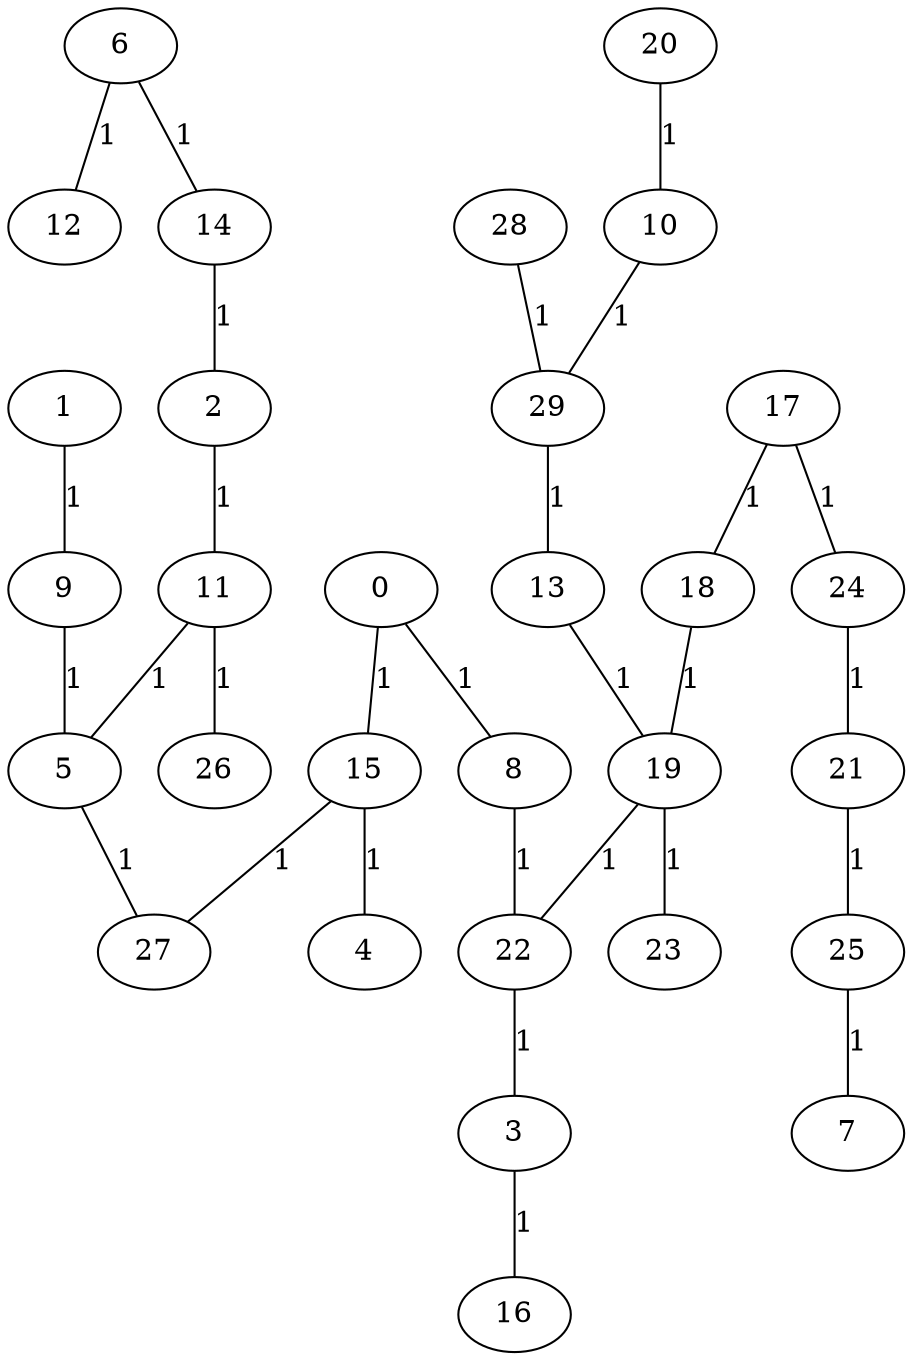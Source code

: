 graph{
   10;
   11;
   23;
   9;
   6;
   5;
   20;
   2;
   1;
   13;
   12;
   21;
   8;
   0;
   4;
   29;
   22;
   3;
   15;
   27;
   18;
   28;
   26;
   7;
   17;
   19;
   16;
   25;
   14;
   24;
   25 -- 7 [label="1"];
   14 -- 2 [label="1"];
   5 -- 27 [label="1"];
   15 -- 27 [label="1"];
   10 -- 29 [label="1"];
   0 -- 8 [label="1"];
   15 -- 4 [label="1"];
   24 -- 21 [label="1"];
   19 -- 23 [label="1"];
   21 -- 25 [label="1"];
   2 -- 11 [label="1"];
   22 -- 3 [label="1"];
   6 -- 14 [label="1"];
   20 -- 10 [label="1"];
   17 -- 18 [label="1"];
   6 -- 12 [label="1"];
   19 -- 22 [label="1"];
   11 -- 5 [label="1"];
   1 -- 9 [label="1"];
   28 -- 29 [label="1"];
   13 -- 19 [label="1"];
   0 -- 15 [label="1"];
   29 -- 13 [label="1"];
   8 -- 22 [label="1"];
   18 -- 19 [label="1"];
   11 -- 26 [label="1"];
   9 -- 5 [label="1"];
   17 -- 24 [label="1"];
   3 -- 16 [label="1"];
}